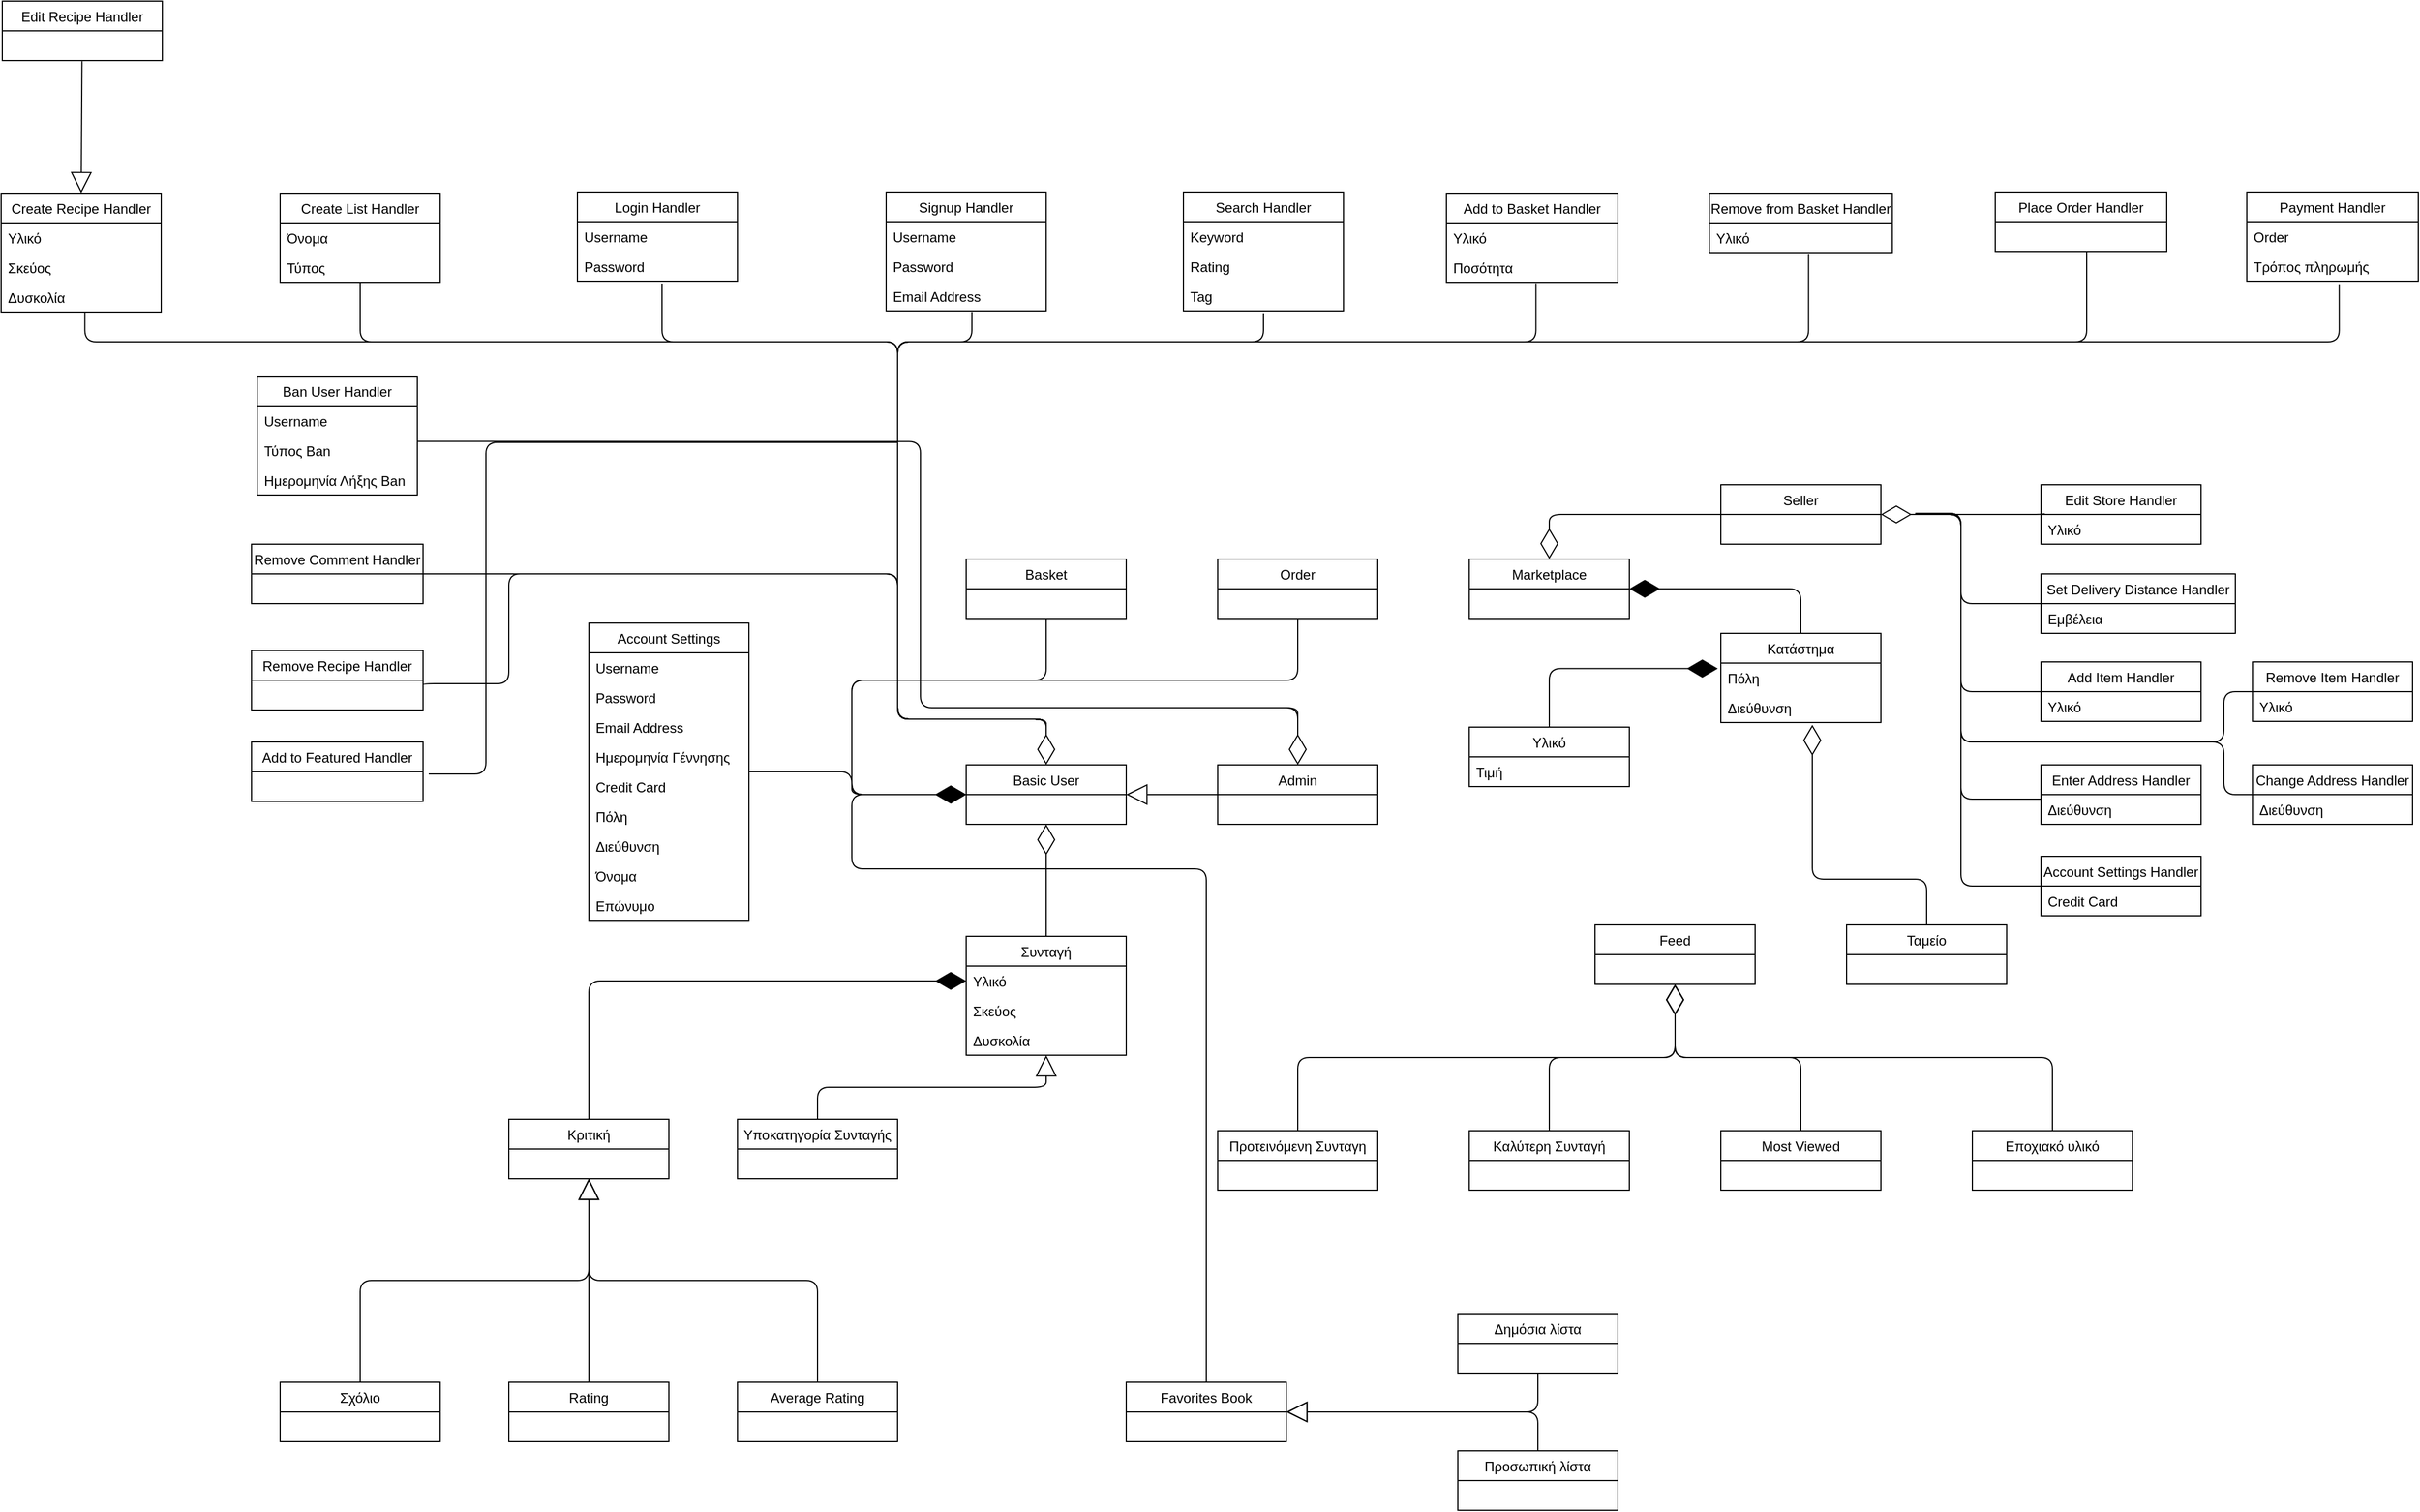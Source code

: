 <mxfile version="14.6.10" type="device"><diagram id="C5RBs43oDa-KdzZeNtuy" name="Page-1"><mxGraphModel dx="2212" dy="1782" grid="1" gridSize="10" guides="1" tooltips="1" connect="1" arrows="1" fold="1" page="1" pageScale="1" pageWidth="827" pageHeight="1169" math="0" shadow="0"><root><mxCell id="WIyWlLk6GJQsqaUBKTNV-0"/><mxCell id="WIyWlLk6GJQsqaUBKTNV-1" parent="WIyWlLk6GJQsqaUBKTNV-0"/><mxCell id="dHju2MYNb16Q1sJz3alP-4" value="Basic User" style="swimlane;fontStyle=0;childLayout=stackLayout;horizontal=1;startSize=26;fillColor=none;horizontalStack=0;resizeParent=1;resizeParentMax=0;resizeLast=0;collapsible=1;marginBottom=0;" parent="WIyWlLk6GJQsqaUBKTNV-1" vertex="1"><mxGeometry x="360" y="180" width="140" height="52" as="geometry"/></mxCell><mxCell id="dHju2MYNb16Q1sJz3alP-8" value="Admin" style="swimlane;fontStyle=0;childLayout=stackLayout;horizontal=1;startSize=26;fillColor=none;horizontalStack=0;resizeParent=1;resizeParentMax=0;resizeLast=0;collapsible=1;marginBottom=0;" parent="WIyWlLk6GJQsqaUBKTNV-1" vertex="1"><mxGeometry x="580" y="180" width="140" height="52" as="geometry"/></mxCell><mxCell id="dHju2MYNb16Q1sJz3alP-9" value="Συνταγή" style="swimlane;fontStyle=0;childLayout=stackLayout;horizontal=1;startSize=26;fillColor=none;horizontalStack=0;resizeParent=1;resizeParentMax=0;resizeLast=0;collapsible=1;marginBottom=0;" parent="WIyWlLk6GJQsqaUBKTNV-1" vertex="1"><mxGeometry x="360" y="330" width="140" height="104" as="geometry"/></mxCell><mxCell id="dHju2MYNb16Q1sJz3alP-81" value="Υλικό" style="text;strokeColor=none;fillColor=none;align=left;verticalAlign=top;spacingLeft=4;spacingRight=4;overflow=hidden;rotatable=0;points=[[0,0.5],[1,0.5]];portConstraint=eastwest;" parent="dHju2MYNb16Q1sJz3alP-9" vertex="1"><mxGeometry y="26" width="140" height="26" as="geometry"/></mxCell><mxCell id="dHju2MYNb16Q1sJz3alP-83" value="Σκεύος" style="text;strokeColor=none;fillColor=none;align=left;verticalAlign=top;spacingLeft=4;spacingRight=4;overflow=hidden;rotatable=0;points=[[0,0.5],[1,0.5]];portConstraint=eastwest;" parent="dHju2MYNb16Q1sJz3alP-9" vertex="1"><mxGeometry y="52" width="140" height="26" as="geometry"/></mxCell><mxCell id="dHju2MYNb16Q1sJz3alP-153" value="Δυσκολία" style="text;strokeColor=none;fillColor=none;align=left;verticalAlign=top;spacingLeft=4;spacingRight=4;overflow=hidden;rotatable=0;points=[[0,0.5],[1,0.5]];portConstraint=eastwest;" parent="dHju2MYNb16Q1sJz3alP-9" vertex="1"><mxGeometry y="78" width="140" height="26" as="geometry"/></mxCell><mxCell id="dHju2MYNb16Q1sJz3alP-11" value="Favorites Book" style="swimlane;fontStyle=0;childLayout=stackLayout;horizontal=1;startSize=26;fillColor=none;horizontalStack=0;resizeParent=1;resizeParentMax=0;resizeLast=0;collapsible=1;marginBottom=0;" parent="WIyWlLk6GJQsqaUBKTNV-1" vertex="1"><mxGeometry x="500" y="720" width="140" height="52" as="geometry"/></mxCell><mxCell id="dHju2MYNb16Q1sJz3alP-12" value="Basket" style="swimlane;fontStyle=0;childLayout=stackLayout;horizontal=1;startSize=26;fillColor=none;horizontalStack=0;resizeParent=1;resizeParentMax=0;resizeLast=0;collapsible=1;marginBottom=0;" parent="WIyWlLk6GJQsqaUBKTNV-1" vertex="1"><mxGeometry x="360" width="140" height="52" as="geometry"/></mxCell><mxCell id="dHju2MYNb16Q1sJz3alP-13" value="Order" style="swimlane;fontStyle=0;childLayout=stackLayout;horizontal=1;startSize=26;fillColor=none;horizontalStack=0;resizeParent=1;resizeParentMax=0;resizeLast=0;collapsible=1;marginBottom=0;" parent="WIyWlLk6GJQsqaUBKTNV-1" vertex="1"><mxGeometry x="580" width="140" height="52" as="geometry"/></mxCell><mxCell id="dHju2MYNb16Q1sJz3alP-28" value="Υποκατηγορία Συνταγής" style="swimlane;fontStyle=0;childLayout=stackLayout;horizontal=1;startSize=26;fillColor=none;horizontalStack=0;resizeParent=1;resizeParentMax=0;resizeLast=0;collapsible=1;marginBottom=0;" parent="WIyWlLk6GJQsqaUBKTNV-1" vertex="1"><mxGeometry x="160" y="490" width="140" height="52" as="geometry"/></mxCell><mxCell id="dHju2MYNb16Q1sJz3alP-29" value="Κριτική" style="swimlane;fontStyle=0;childLayout=stackLayout;horizontal=1;startSize=26;fillColor=none;horizontalStack=0;resizeParent=1;resizeParentMax=0;resizeLast=0;collapsible=1;marginBottom=0;" parent="WIyWlLk6GJQsqaUBKTNV-1" vertex="1"><mxGeometry x="-40" y="490" width="140" height="52" as="geometry"/></mxCell><mxCell id="dHju2MYNb16Q1sJz3alP-32" value="Rating" style="swimlane;fontStyle=0;childLayout=stackLayout;horizontal=1;startSize=26;fillColor=none;horizontalStack=0;resizeParent=1;resizeParentMax=0;resizeLast=0;collapsible=1;marginBottom=0;" parent="WIyWlLk6GJQsqaUBKTNV-1" vertex="1"><mxGeometry x="-40" y="720" width="140" height="52" as="geometry"/></mxCell><mxCell id="dHju2MYNb16Q1sJz3alP-33" value="Σχόλιο" style="swimlane;fontStyle=0;childLayout=stackLayout;horizontal=1;startSize=26;fillColor=none;horizontalStack=0;resizeParent=1;resizeParentMax=0;resizeLast=0;collapsible=1;marginBottom=0;" parent="WIyWlLk6GJQsqaUBKTNV-1" vertex="1"><mxGeometry x="-240" y="720" width="140" height="52" as="geometry"/></mxCell><mxCell id="dHju2MYNb16Q1sJz3alP-36" value="Average Rating" style="swimlane;fontStyle=0;childLayout=stackLayout;horizontal=1;startSize=26;fillColor=none;horizontalStack=0;resizeParent=1;resizeParentMax=0;resizeLast=0;collapsible=1;marginBottom=0;" parent="WIyWlLk6GJQsqaUBKTNV-1" vertex="1"><mxGeometry x="160" y="720" width="140" height="52" as="geometry"/></mxCell><mxCell id="dHju2MYNb16Q1sJz3alP-38" value="Marketplace" style="swimlane;fontStyle=0;childLayout=stackLayout;horizontal=1;startSize=26;fillColor=none;horizontalStack=0;resizeParent=1;resizeParentMax=0;resizeLast=0;collapsible=1;marginBottom=0;" parent="WIyWlLk6GJQsqaUBKTNV-1" vertex="1"><mxGeometry x="800" width="140" height="52" as="geometry"/></mxCell><mxCell id="dHju2MYNb16Q1sJz3alP-39" value="Κατάστημα" style="swimlane;fontStyle=0;childLayout=stackLayout;horizontal=1;startSize=26;fillColor=none;horizontalStack=0;resizeParent=1;resizeParentMax=0;resizeLast=0;collapsible=1;marginBottom=0;" parent="WIyWlLk6GJQsqaUBKTNV-1" vertex="1"><mxGeometry x="1020" y="65" width="140" height="78" as="geometry"/></mxCell><mxCell id="dHju2MYNb16Q1sJz3alP-88" value="Πόλη" style="text;strokeColor=none;fillColor=none;align=left;verticalAlign=top;spacingLeft=4;spacingRight=4;overflow=hidden;rotatable=0;points=[[0,0.5],[1,0.5]];portConstraint=eastwest;" parent="dHju2MYNb16Q1sJz3alP-39" vertex="1"><mxGeometry y="26" width="140" height="26" as="geometry"/></mxCell><mxCell id="dHju2MYNb16Q1sJz3alP-89" value="Διεύθυνση" style="text;strokeColor=none;fillColor=none;align=left;verticalAlign=top;spacingLeft=4;spacingRight=4;overflow=hidden;rotatable=0;points=[[0,0.5],[1,0.5]];portConstraint=eastwest;" parent="dHju2MYNb16Q1sJz3alP-39" vertex="1"><mxGeometry y="52" width="140" height="26" as="geometry"/></mxCell><mxCell id="dHju2MYNb16Q1sJz3alP-40" value="Seller" style="swimlane;fontStyle=0;childLayout=stackLayout;horizontal=1;startSize=26;fillColor=none;horizontalStack=0;resizeParent=1;resizeParentMax=0;resizeLast=0;collapsible=1;marginBottom=0;" parent="WIyWlLk6GJQsqaUBKTNV-1" vertex="1"><mxGeometry x="1020" y="-65" width="140" height="52" as="geometry"/></mxCell><mxCell id="dHju2MYNb16Q1sJz3alP-43" value="Ταμείο" style="swimlane;fontStyle=0;childLayout=stackLayout;horizontal=1;startSize=26;fillColor=none;horizontalStack=0;resizeParent=1;resizeParentMax=0;resizeLast=0;collapsible=1;marginBottom=0;" parent="WIyWlLk6GJQsqaUBKTNV-1" vertex="1"><mxGeometry x="1130" y="320" width="140" height="52" as="geometry"/></mxCell><mxCell id="dHju2MYNb16Q1sJz3alP-50" value="Feed" style="swimlane;fontStyle=0;childLayout=stackLayout;horizontal=1;startSize=26;fillColor=none;horizontalStack=0;resizeParent=1;resizeParentMax=0;resizeLast=0;collapsible=1;marginBottom=0;" parent="WIyWlLk6GJQsqaUBKTNV-1" vertex="1"><mxGeometry x="910" y="320" width="140" height="52" as="geometry"/></mxCell><mxCell id="dHju2MYNb16Q1sJz3alP-51" value="Καλύτερη Συνταγή" style="swimlane;fontStyle=0;childLayout=stackLayout;horizontal=1;startSize=26;fillColor=none;horizontalStack=0;resizeParent=1;resizeParentMax=0;resizeLast=0;collapsible=1;marginBottom=0;" parent="WIyWlLk6GJQsqaUBKTNV-1" vertex="1"><mxGeometry x="800" y="500" width="140" height="52" as="geometry"/></mxCell><mxCell id="dHju2MYNb16Q1sJz3alP-52" value="Προτεινόμενη Συνταγη" style="swimlane;fontStyle=0;childLayout=stackLayout;horizontal=1;startSize=26;fillColor=none;horizontalStack=0;resizeParent=1;resizeParentMax=0;resizeLast=0;collapsible=1;marginBottom=0;" parent="WIyWlLk6GJQsqaUBKTNV-1" vertex="1"><mxGeometry x="580" y="500" width="140" height="52" as="geometry"/></mxCell><mxCell id="dHju2MYNb16Q1sJz3alP-53" value="Most Viewed" style="swimlane;fontStyle=0;childLayout=stackLayout;horizontal=1;startSize=26;fillColor=none;horizontalStack=0;resizeParent=1;resizeParentMax=0;resizeLast=0;collapsible=1;marginBottom=0;" parent="WIyWlLk6GJQsqaUBKTNV-1" vertex="1"><mxGeometry x="1020" y="500" width="140" height="52" as="geometry"/></mxCell><mxCell id="dHju2MYNb16Q1sJz3alP-54" value="Εποχιακό υλικό" style="swimlane;fontStyle=0;childLayout=stackLayout;horizontal=1;startSize=26;fillColor=none;horizontalStack=0;resizeParent=1;resizeParentMax=0;resizeLast=0;collapsible=1;marginBottom=0;" parent="WIyWlLk6GJQsqaUBKTNV-1" vertex="1"><mxGeometry x="1240" y="500" width="140" height="52" as="geometry"/></mxCell><mxCell id="dHju2MYNb16Q1sJz3alP-61" value="Account Settings" style="swimlane;fontStyle=0;childLayout=stackLayout;horizontal=1;startSize=26;fillColor=none;horizontalStack=0;resizeParent=1;resizeParentMax=0;resizeLast=0;collapsible=1;marginBottom=0;" parent="WIyWlLk6GJQsqaUBKTNV-1" vertex="1"><mxGeometry x="30" y="56" width="140" height="260" as="geometry"/></mxCell><mxCell id="dHju2MYNb16Q1sJz3alP-62" value="Username" style="text;strokeColor=none;fillColor=none;align=left;verticalAlign=top;spacingLeft=4;spacingRight=4;overflow=hidden;rotatable=0;points=[[0,0.5],[1,0.5]];portConstraint=eastwest;" parent="dHju2MYNb16Q1sJz3alP-61" vertex="1"><mxGeometry y="26" width="140" height="26" as="geometry"/></mxCell><mxCell id="dHju2MYNb16Q1sJz3alP-63" value="Password" style="text;strokeColor=none;fillColor=none;align=left;verticalAlign=top;spacingLeft=4;spacingRight=4;overflow=hidden;rotatable=0;points=[[0,0.5],[1,0.5]];portConstraint=eastwest;" parent="dHju2MYNb16Q1sJz3alP-61" vertex="1"><mxGeometry y="52" width="140" height="26" as="geometry"/></mxCell><mxCell id="dHju2MYNb16Q1sJz3alP-64" value="Email Address" style="text;strokeColor=none;fillColor=none;align=left;verticalAlign=top;spacingLeft=4;spacingRight=4;overflow=hidden;rotatable=0;points=[[0,0.5],[1,0.5]];portConstraint=eastwest;" parent="dHju2MYNb16Q1sJz3alP-61" vertex="1"><mxGeometry y="78" width="140" height="26" as="geometry"/></mxCell><mxCell id="dHju2MYNb16Q1sJz3alP-74" value="Ημερομηνία Γέννησης" style="text;strokeColor=none;fillColor=none;align=left;verticalAlign=top;spacingLeft=4;spacingRight=4;overflow=hidden;rotatable=0;points=[[0,0.5],[1,0.5]];portConstraint=eastwest;" parent="dHju2MYNb16Q1sJz3alP-61" vertex="1"><mxGeometry y="104" width="140" height="26" as="geometry"/></mxCell><mxCell id="dHju2MYNb16Q1sJz3alP-75" value="Credit Card" style="text;strokeColor=none;fillColor=none;align=left;verticalAlign=top;spacingLeft=4;spacingRight=4;overflow=hidden;rotatable=0;points=[[0,0.5],[1,0.5]];portConstraint=eastwest;" parent="dHju2MYNb16Q1sJz3alP-61" vertex="1"><mxGeometry y="130" width="140" height="26" as="geometry"/></mxCell><mxCell id="dHju2MYNb16Q1sJz3alP-76" value="Πόλη" style="text;strokeColor=none;fillColor=none;align=left;verticalAlign=top;spacingLeft=4;spacingRight=4;overflow=hidden;rotatable=0;points=[[0,0.5],[1,0.5]];portConstraint=eastwest;" parent="dHju2MYNb16Q1sJz3alP-61" vertex="1"><mxGeometry y="156" width="140" height="26" as="geometry"/></mxCell><mxCell id="dHju2MYNb16Q1sJz3alP-79" value="Διεύθυνση" style="text;strokeColor=none;fillColor=none;align=left;verticalAlign=top;spacingLeft=4;spacingRight=4;overflow=hidden;rotatable=0;points=[[0,0.5],[1,0.5]];portConstraint=eastwest;" parent="dHju2MYNb16Q1sJz3alP-61" vertex="1"><mxGeometry y="182" width="140" height="26" as="geometry"/></mxCell><mxCell id="dHju2MYNb16Q1sJz3alP-77" value="Όνομα" style="text;strokeColor=none;fillColor=none;align=left;verticalAlign=top;spacingLeft=4;spacingRight=4;overflow=hidden;rotatable=0;points=[[0,0.5],[1,0.5]];portConstraint=eastwest;" parent="dHju2MYNb16Q1sJz3alP-61" vertex="1"><mxGeometry y="208" width="140" height="26" as="geometry"/></mxCell><mxCell id="dHju2MYNb16Q1sJz3alP-78" value="Επώνυμο" style="text;strokeColor=none;fillColor=none;align=left;verticalAlign=top;spacingLeft=4;spacingRight=4;overflow=hidden;rotatable=0;points=[[0,0.5],[1,0.5]];portConstraint=eastwest;" parent="dHju2MYNb16Q1sJz3alP-61" vertex="1"><mxGeometry y="234" width="140" height="26" as="geometry"/></mxCell><mxCell id="dHju2MYNb16Q1sJz3alP-92" value="" style="endArrow=block;endSize=16;endFill=0;html=1;entryX=1;entryY=0.5;entryDx=0;entryDy=0;exitX=0;exitY=0.5;exitDx=0;exitDy=0;" parent="WIyWlLk6GJQsqaUBKTNV-1" source="dHju2MYNb16Q1sJz3alP-8" target="dHju2MYNb16Q1sJz3alP-4" edge="1"><mxGeometry width="160" relative="1" as="geometry"><mxPoint x="440" y="240" as="sourcePoint"/><mxPoint x="510" y="190" as="targetPoint"/></mxGeometry></mxCell><mxCell id="dHju2MYNb16Q1sJz3alP-93" value="" style="endArrow=diamondThin;endFill=1;endSize=24;html=1;entryX=0;entryY=0.5;entryDx=0;entryDy=0;edgeStyle=orthogonalEdgeStyle;" parent="WIyWlLk6GJQsqaUBKTNV-1" target="dHju2MYNb16Q1sJz3alP-4" edge="1"><mxGeometry width="160" relative="1" as="geometry"><mxPoint x="170" y="186" as="sourcePoint"/><mxPoint x="360" y="153" as="targetPoint"/><Array as="points"><mxPoint x="260" y="186"/><mxPoint x="260" y="206"/></Array></mxGeometry></mxCell><mxCell id="dHju2MYNb16Q1sJz3alP-94" value="" style="endArrow=diamondThin;endFill=1;endSize=24;html=1;entryX=0;entryY=0.5;entryDx=0;entryDy=0;edgeStyle=orthogonalEdgeStyle;exitX=0.5;exitY=0;exitDx=0;exitDy=0;" parent="WIyWlLk6GJQsqaUBKTNV-1" source="dHju2MYNb16Q1sJz3alP-11" target="dHju2MYNb16Q1sJz3alP-4" edge="1"><mxGeometry width="160" relative="1" as="geometry"><mxPoint x="210" y="163" as="sourcePoint"/><mxPoint x="370" y="196" as="targetPoint"/><Array as="points"><mxPoint x="570" y="271"/><mxPoint x="260" y="271"/><mxPoint x="260" y="206"/></Array></mxGeometry></mxCell><mxCell id="dHju2MYNb16Q1sJz3alP-95" value="" style="endArrow=diamondThin;endFill=1;endSize=24;html=1;entryX=0;entryY=0.5;entryDx=0;entryDy=0;edgeStyle=orthogonalEdgeStyle;exitX=0.5;exitY=1;exitDx=0;exitDy=0;" parent="WIyWlLk6GJQsqaUBKTNV-1" source="dHju2MYNb16Q1sJz3alP-12" target="dHju2MYNb16Q1sJz3alP-4" edge="1"><mxGeometry width="160" relative="1" as="geometry"><mxPoint x="220" y="173" as="sourcePoint"/><mxPoint x="380" y="206" as="targetPoint"/><Array as="points"><mxPoint x="430" y="106"/><mxPoint x="260" y="106"/><mxPoint x="260" y="206"/></Array></mxGeometry></mxCell><mxCell id="dHju2MYNb16Q1sJz3alP-96" value="" style="endArrow=diamondThin;endFill=1;endSize=24;html=1;entryX=0;entryY=0.5;entryDx=0;entryDy=0;edgeStyle=orthogonalEdgeStyle;exitX=0.5;exitY=1;exitDx=0;exitDy=0;" parent="WIyWlLk6GJQsqaUBKTNV-1" source="dHju2MYNb16Q1sJz3alP-13" target="dHju2MYNb16Q1sJz3alP-4" edge="1"><mxGeometry width="160" relative="1" as="geometry"><mxPoint x="230" y="183" as="sourcePoint"/><mxPoint x="390" y="216" as="targetPoint"/><Array as="points"><mxPoint x="650" y="106"/><mxPoint x="260" y="106"/><mxPoint x="260" y="206"/></Array></mxGeometry></mxCell><mxCell id="dHju2MYNb16Q1sJz3alP-97" value="" style="endArrow=diamondThin;endFill=1;endSize=24;html=1;entryX=0;entryY=0.5;entryDx=0;entryDy=0;edgeStyle=orthogonalEdgeStyle;exitX=0.5;exitY=0;exitDx=0;exitDy=0;" parent="WIyWlLk6GJQsqaUBKTNV-1" source="dHju2MYNb16Q1sJz3alP-29" target="dHju2MYNb16Q1sJz3alP-81" edge="1"><mxGeometry width="160" relative="1" as="geometry"><mxPoint x="240" y="193" as="sourcePoint"/><mxPoint x="400" y="226" as="targetPoint"/></mxGeometry></mxCell><mxCell id="dHju2MYNb16Q1sJz3alP-98" value="" style="endArrow=block;endSize=16;endFill=0;html=1;entryX=0.5;entryY=1;entryDx=0;entryDy=0;exitX=0.5;exitY=0;exitDx=0;exitDy=0;edgeStyle=orthogonalEdgeStyle;" parent="WIyWlLk6GJQsqaUBKTNV-1" source="dHju2MYNb16Q1sJz3alP-28" target="dHju2MYNb16Q1sJz3alP-9" edge="1"><mxGeometry width="160" relative="1" as="geometry"><mxPoint x="440" y="515.5" as="sourcePoint"/><mxPoint x="360" y="515.5" as="targetPoint"/></mxGeometry></mxCell><mxCell id="dHju2MYNb16Q1sJz3alP-99" value="" style="endArrow=diamondThin;endFill=0;endSize=24;html=1;exitX=0.5;exitY=0;exitDx=0;exitDy=0;entryX=0.5;entryY=1;entryDx=0;entryDy=0;" parent="WIyWlLk6GJQsqaUBKTNV-1" source="dHju2MYNb16Q1sJz3alP-9" target="dHju2MYNb16Q1sJz3alP-4" edge="1"><mxGeometry width="160" relative="1" as="geometry"><mxPoint x="530" y="240" as="sourcePoint"/><mxPoint x="690" y="240" as="targetPoint"/></mxGeometry></mxCell><mxCell id="dHju2MYNb16Q1sJz3alP-101" value="" style="endArrow=block;endSize=16;endFill=0;html=1;exitX=0.5;exitY=0;exitDx=0;exitDy=0;edgeStyle=orthogonalEdgeStyle;entryX=0.5;entryY=1;entryDx=0;entryDy=0;" parent="WIyWlLk6GJQsqaUBKTNV-1" source="dHju2MYNb16Q1sJz3alP-33" target="dHju2MYNb16Q1sJz3alP-29" edge="1"><mxGeometry width="160" relative="1" as="geometry"><mxPoint x="-160" y="692" as="sourcePoint"/><mxPoint x="20" y="570" as="targetPoint"/></mxGeometry></mxCell><mxCell id="dHju2MYNb16Q1sJz3alP-104" value="" style="endArrow=block;endSize=16;endFill=0;html=1;entryX=0.5;entryY=1;entryDx=0;entryDy=0;exitX=0.5;exitY=0;exitDx=0;exitDy=0;edgeStyle=orthogonalEdgeStyle;" parent="WIyWlLk6GJQsqaUBKTNV-1" source="dHju2MYNb16Q1sJz3alP-36" target="dHju2MYNb16Q1sJz3alP-29" edge="1"><mxGeometry width="160" relative="1" as="geometry"><mxPoint x="600" y="692" as="sourcePoint"/><mxPoint x="800" y="610" as="targetPoint"/></mxGeometry></mxCell><mxCell id="dHju2MYNb16Q1sJz3alP-105" value="" style="endArrow=block;endSize=16;endFill=0;html=1;exitX=0.5;exitY=0;exitDx=0;exitDy=0;edgeStyle=orthogonalEdgeStyle;entryX=0.5;entryY=1;entryDx=0;entryDy=0;" parent="WIyWlLk6GJQsqaUBKTNV-1" source="dHju2MYNb16Q1sJz3alP-32" target="dHju2MYNb16Q1sJz3alP-29" edge="1"><mxGeometry width="160" relative="1" as="geometry"><mxPoint x="-160" y="730" as="sourcePoint"/><mxPoint x="40" y="552" as="targetPoint"/></mxGeometry></mxCell><mxCell id="dHju2MYNb16Q1sJz3alP-106" value="" style="endArrow=diamondThin;endFill=0;endSize=24;html=1;exitX=0.5;exitY=0;exitDx=0;exitDy=0;entryX=0.5;entryY=1;entryDx=0;entryDy=0;edgeStyle=orthogonalEdgeStyle;" parent="WIyWlLk6GJQsqaUBKTNV-1" source="dHju2MYNb16Q1sJz3alP-52" target="dHju2MYNb16Q1sJz3alP-50" edge="1"><mxGeometry width="160" relative="1" as="geometry"><mxPoint x="790" y="460" as="sourcePoint"/><mxPoint x="950" y="460" as="targetPoint"/></mxGeometry></mxCell><mxCell id="dHju2MYNb16Q1sJz3alP-107" value="" style="endArrow=diamondThin;endFill=0;endSize=24;html=1;exitX=0.5;exitY=0;exitDx=0;exitDy=0;edgeStyle=orthogonalEdgeStyle;entryX=0.5;entryY=1;entryDx=0;entryDy=0;" parent="WIyWlLk6GJQsqaUBKTNV-1" source="dHju2MYNb16Q1sJz3alP-51" target="dHju2MYNb16Q1sJz3alP-50" edge="1"><mxGeometry width="160" relative="1" as="geometry"><mxPoint x="660" y="500" as="sourcePoint"/><mxPoint x="990" y="382" as="targetPoint"/></mxGeometry></mxCell><mxCell id="dHju2MYNb16Q1sJz3alP-108" value="" style="endArrow=diamondThin;endFill=0;endSize=24;html=1;exitX=0.5;exitY=0;exitDx=0;exitDy=0;entryX=0.5;entryY=1;entryDx=0;entryDy=0;edgeStyle=orthogonalEdgeStyle;" parent="WIyWlLk6GJQsqaUBKTNV-1" source="dHju2MYNb16Q1sJz3alP-53" target="dHju2MYNb16Q1sJz3alP-50" edge="1"><mxGeometry width="160" relative="1" as="geometry"><mxPoint x="670" y="510" as="sourcePoint"/><mxPoint x="1000" y="392" as="targetPoint"/></mxGeometry></mxCell><mxCell id="dHju2MYNb16Q1sJz3alP-109" value="" style="endArrow=diamondThin;endFill=0;endSize=24;html=1;exitX=0.5;exitY=0;exitDx=0;exitDy=0;entryX=0.5;entryY=1;entryDx=0;entryDy=0;edgeStyle=orthogonalEdgeStyle;" parent="WIyWlLk6GJQsqaUBKTNV-1" source="dHju2MYNb16Q1sJz3alP-54" target="dHju2MYNb16Q1sJz3alP-50" edge="1"><mxGeometry width="160" relative="1" as="geometry"><mxPoint x="680" y="520" as="sourcePoint"/><mxPoint x="1010" y="402" as="targetPoint"/></mxGeometry></mxCell><mxCell id="dHju2MYNb16Q1sJz3alP-113" value="" style="endArrow=diamondThin;endFill=1;endSize=24;html=1;entryX=1;entryY=0.5;entryDx=0;entryDy=0;exitX=0.5;exitY=0;exitDx=0;exitDy=0;edgeStyle=orthogonalEdgeStyle;" parent="WIyWlLk6GJQsqaUBKTNV-1" source="dHju2MYNb16Q1sJz3alP-39" target="dHju2MYNb16Q1sJz3alP-38" edge="1"><mxGeometry width="160" relative="1" as="geometry"><mxPoint x="840" y="250" as="sourcePoint"/><mxPoint x="1000" y="250" as="targetPoint"/></mxGeometry></mxCell><mxCell id="dHju2MYNb16Q1sJz3alP-114" value="" style="endArrow=diamondThin;endFill=0;endSize=24;html=1;exitX=0.5;exitY=0;exitDx=0;exitDy=0;edgeStyle=orthogonalEdgeStyle;" parent="WIyWlLk6GJQsqaUBKTNV-1" source="dHju2MYNb16Q1sJz3alP-43" edge="1"><mxGeometry width="160" relative="1" as="geometry"><mxPoint x="1360" y="240" as="sourcePoint"/><mxPoint x="1100" y="145" as="targetPoint"/><Array as="points"><mxPoint x="1200" y="280"/><mxPoint x="1100" y="280"/></Array></mxGeometry></mxCell><mxCell id="dHju2MYNb16Q1sJz3alP-115" value="Login Handler" style="swimlane;fontStyle=0;childLayout=stackLayout;horizontal=1;startSize=26;fillColor=none;horizontalStack=0;resizeParent=1;resizeParentMax=0;resizeLast=0;collapsible=1;marginBottom=0;" parent="WIyWlLk6GJQsqaUBKTNV-1" vertex="1"><mxGeometry x="20" y="-321" width="140" height="78" as="geometry"/></mxCell><mxCell id="dHju2MYNb16Q1sJz3alP-118" value="Username" style="text;strokeColor=none;fillColor=none;align=left;verticalAlign=top;spacingLeft=4;spacingRight=4;overflow=hidden;rotatable=0;points=[[0,0.5],[1,0.5]];portConstraint=eastwest;" parent="dHju2MYNb16Q1sJz3alP-115" vertex="1"><mxGeometry y="26" width="140" height="26" as="geometry"/></mxCell><mxCell id="dHju2MYNb16Q1sJz3alP-117" value="Password" style="text;strokeColor=none;fillColor=none;align=left;verticalAlign=top;spacingLeft=4;spacingRight=4;overflow=hidden;rotatable=0;points=[[0,0.5],[1,0.5]];portConstraint=eastwest;" parent="dHju2MYNb16Q1sJz3alP-115" vertex="1"><mxGeometry y="52" width="140" height="26" as="geometry"/></mxCell><mxCell id="dHju2MYNb16Q1sJz3alP-125" value="Signup Handler" style="swimlane;fontStyle=0;childLayout=stackLayout;horizontal=1;startSize=26;fillColor=none;horizontalStack=0;resizeParent=1;resizeParentMax=0;resizeLast=0;collapsible=1;marginBottom=0;" parent="WIyWlLk6GJQsqaUBKTNV-1" vertex="1"><mxGeometry x="290" y="-321" width="140" height="104" as="geometry"/></mxCell><mxCell id="dHju2MYNb16Q1sJz3alP-126" value="Username" style="text;strokeColor=none;fillColor=none;align=left;verticalAlign=top;spacingLeft=4;spacingRight=4;overflow=hidden;rotatable=0;points=[[0,0.5],[1,0.5]];portConstraint=eastwest;" parent="dHju2MYNb16Q1sJz3alP-125" vertex="1"><mxGeometry y="26" width="140" height="26" as="geometry"/></mxCell><mxCell id="dHju2MYNb16Q1sJz3alP-127" value="Password" style="text;strokeColor=none;fillColor=none;align=left;verticalAlign=top;spacingLeft=4;spacingRight=4;overflow=hidden;rotatable=0;points=[[0,0.5],[1,0.5]];portConstraint=eastwest;" parent="dHju2MYNb16Q1sJz3alP-125" vertex="1"><mxGeometry y="52" width="140" height="26" as="geometry"/></mxCell><mxCell id="dHju2MYNb16Q1sJz3alP-128" value="Email Address" style="text;strokeColor=none;fillColor=none;align=left;verticalAlign=top;spacingLeft=4;spacingRight=4;overflow=hidden;rotatable=0;points=[[0,0.5],[1,0.5]];portConstraint=eastwest;" parent="dHju2MYNb16Q1sJz3alP-125" vertex="1"><mxGeometry y="78" width="140" height="26" as="geometry"/></mxCell><mxCell id="dHju2MYNb16Q1sJz3alP-134" value="Search Handler" style="swimlane;fontStyle=0;childLayout=stackLayout;horizontal=1;startSize=26;fillColor=none;horizontalStack=0;resizeParent=1;resizeParentMax=0;resizeLast=0;collapsible=1;marginBottom=0;" parent="WIyWlLk6GJQsqaUBKTNV-1" vertex="1"><mxGeometry x="550" y="-321" width="140" height="104" as="geometry"/></mxCell><mxCell id="dHju2MYNb16Q1sJz3alP-135" value="Keyword" style="text;strokeColor=none;fillColor=none;align=left;verticalAlign=top;spacingLeft=4;spacingRight=4;overflow=hidden;rotatable=0;points=[[0,0.5],[1,0.5]];portConstraint=eastwest;" parent="dHju2MYNb16Q1sJz3alP-134" vertex="1"><mxGeometry y="26" width="140" height="26" as="geometry"/></mxCell><mxCell id="dHju2MYNb16Q1sJz3alP-136" value="Rating" style="text;strokeColor=none;fillColor=none;align=left;verticalAlign=top;spacingLeft=4;spacingRight=4;overflow=hidden;rotatable=0;points=[[0,0.5],[1,0.5]];portConstraint=eastwest;" parent="dHju2MYNb16Q1sJz3alP-134" vertex="1"><mxGeometry y="52" width="140" height="26" as="geometry"/></mxCell><mxCell id="dHju2MYNb16Q1sJz3alP-137" value="Tag" style="text;strokeColor=none;fillColor=none;align=left;verticalAlign=top;spacingLeft=4;spacingRight=4;overflow=hidden;rotatable=0;points=[[0,0.5],[1,0.5]];portConstraint=eastwest;" parent="dHju2MYNb16Q1sJz3alP-134" vertex="1"><mxGeometry y="78" width="140" height="26" as="geometry"/></mxCell><mxCell id="dHju2MYNb16Q1sJz3alP-141" value="Προσωπική λίστα" style="swimlane;fontStyle=0;childLayout=stackLayout;horizontal=1;startSize=26;fillColor=none;horizontalStack=0;resizeParent=1;resizeParentMax=0;resizeLast=0;collapsible=1;marginBottom=0;" parent="WIyWlLk6GJQsqaUBKTNV-1" vertex="1"><mxGeometry x="790" y="780" width="140" height="52" as="geometry"/></mxCell><mxCell id="dHju2MYNb16Q1sJz3alP-142" value="Δημόσια λίστα" style="swimlane;fontStyle=0;childLayout=stackLayout;horizontal=1;startSize=26;fillColor=none;horizontalStack=0;resizeParent=1;resizeParentMax=0;resizeLast=0;collapsible=1;marginBottom=0;" parent="WIyWlLk6GJQsqaUBKTNV-1" vertex="1"><mxGeometry x="790" y="660" width="140" height="52" as="geometry"/></mxCell><mxCell id="dHju2MYNb16Q1sJz3alP-143" value="" style="endArrow=block;endSize=16;endFill=0;html=1;entryX=1;entryY=0.5;entryDx=0;entryDy=0;exitX=0.5;exitY=1;exitDx=0;exitDy=0;edgeStyle=orthogonalEdgeStyle;" parent="WIyWlLk6GJQsqaUBKTNV-1" source="dHju2MYNb16Q1sJz3alP-142" target="dHju2MYNb16Q1sJz3alP-11" edge="1"><mxGeometry width="160" relative="1" as="geometry"><mxPoint x="240" y="500" as="sourcePoint"/><mxPoint x="440" y="418" as="targetPoint"/></mxGeometry></mxCell><mxCell id="dHju2MYNb16Q1sJz3alP-144" value="" style="endArrow=block;endSize=16;endFill=0;html=1;entryX=1;entryY=0.5;entryDx=0;entryDy=0;exitX=0.5;exitY=0;exitDx=0;exitDy=0;edgeStyle=orthogonalEdgeStyle;" parent="WIyWlLk6GJQsqaUBKTNV-1" source="dHju2MYNb16Q1sJz3alP-141" target="dHju2MYNb16Q1sJz3alP-11" edge="1"><mxGeometry width="160" relative="1" as="geometry"><mxPoint x="870" y="722.0" as="sourcePoint"/><mxPoint x="650" y="756" as="targetPoint"/><Array as="points"><mxPoint x="860" y="746"/></Array></mxGeometry></mxCell><mxCell id="dHju2MYNb16Q1sJz3alP-145" value="Create List Handler" style="swimlane;fontStyle=0;childLayout=stackLayout;horizontal=1;startSize=26;fillColor=none;horizontalStack=0;resizeParent=1;resizeParentMax=0;resizeLast=0;collapsible=1;marginBottom=0;" parent="WIyWlLk6GJQsqaUBKTNV-1" vertex="1"><mxGeometry x="-240" y="-320" width="140" height="78" as="geometry"/></mxCell><mxCell id="dHju2MYNb16Q1sJz3alP-146" value="Όνομα" style="text;strokeColor=none;fillColor=none;align=left;verticalAlign=top;spacingLeft=4;spacingRight=4;overflow=hidden;rotatable=0;points=[[0,0.5],[1,0.5]];portConstraint=eastwest;" parent="dHju2MYNb16Q1sJz3alP-145" vertex="1"><mxGeometry y="26" width="140" height="26" as="geometry"/></mxCell><mxCell id="dHju2MYNb16Q1sJz3alP-147" value="Τύπος" style="text;strokeColor=none;fillColor=none;align=left;verticalAlign=top;spacingLeft=4;spacingRight=4;overflow=hidden;rotatable=0;points=[[0,0.5],[1,0.5]];portConstraint=eastwest;" parent="dHju2MYNb16Q1sJz3alP-145" vertex="1"><mxGeometry y="52" width="140" height="26" as="geometry"/></mxCell><mxCell id="dHju2MYNb16Q1sJz3alP-155" value="Ban User Handler" style="swimlane;fontStyle=0;childLayout=stackLayout;horizontal=1;startSize=26;fillColor=none;horizontalStack=0;resizeParent=1;resizeParentMax=0;resizeLast=0;collapsible=1;marginBottom=0;" parent="WIyWlLk6GJQsqaUBKTNV-1" vertex="1"><mxGeometry x="-260" y="-160" width="140" height="104" as="geometry"/></mxCell><mxCell id="dHju2MYNb16Q1sJz3alP-156" value="Username" style="text;strokeColor=none;fillColor=none;align=left;verticalAlign=top;spacingLeft=4;spacingRight=4;overflow=hidden;rotatable=0;points=[[0,0.5],[1,0.5]];portConstraint=eastwest;" parent="dHju2MYNb16Q1sJz3alP-155" vertex="1"><mxGeometry y="26" width="140" height="26" as="geometry"/></mxCell><mxCell id="dHju2MYNb16Q1sJz3alP-159" value="Τύπος Ban" style="text;strokeColor=none;fillColor=none;align=left;verticalAlign=top;spacingLeft=4;spacingRight=4;overflow=hidden;rotatable=0;points=[[0,0.5],[1,0.5]];portConstraint=eastwest;" parent="dHju2MYNb16Q1sJz3alP-155" vertex="1"><mxGeometry y="52" width="140" height="26" as="geometry"/></mxCell><mxCell id="dHju2MYNb16Q1sJz3alP-158" value="Ημερομηνία Λήξης Ban" style="text;strokeColor=none;fillColor=none;align=left;verticalAlign=top;spacingLeft=4;spacingRight=4;overflow=hidden;rotatable=0;points=[[0,0.5],[1,0.5]];portConstraint=eastwest;" parent="dHju2MYNb16Q1sJz3alP-155" vertex="1"><mxGeometry y="78" width="140" height="26" as="geometry"/></mxCell><mxCell id="dHju2MYNb16Q1sJz3alP-160" value="Create Recipe Handler" style="swimlane;fontStyle=0;childLayout=stackLayout;horizontal=1;startSize=26;fillColor=none;horizontalStack=0;resizeParent=1;resizeParentMax=0;resizeLast=0;collapsible=1;marginBottom=0;" parent="WIyWlLk6GJQsqaUBKTNV-1" vertex="1"><mxGeometry x="-484" y="-320" width="140" height="104" as="geometry"/></mxCell><mxCell id="dHju2MYNb16Q1sJz3alP-161" value="Υλικό" style="text;strokeColor=none;fillColor=none;align=left;verticalAlign=top;spacingLeft=4;spacingRight=4;overflow=hidden;rotatable=0;points=[[0,0.5],[1,0.5]];portConstraint=eastwest;" parent="dHju2MYNb16Q1sJz3alP-160" vertex="1"><mxGeometry y="26" width="140" height="26" as="geometry"/></mxCell><mxCell id="dHju2MYNb16Q1sJz3alP-171" value="Σκεύος" style="text;strokeColor=none;fillColor=none;align=left;verticalAlign=top;spacingLeft=4;spacingRight=4;overflow=hidden;rotatable=0;points=[[0,0.5],[1,0.5]];portConstraint=eastwest;" parent="dHju2MYNb16Q1sJz3alP-160" vertex="1"><mxGeometry y="52" width="140" height="26" as="geometry"/></mxCell><mxCell id="dHju2MYNb16Q1sJz3alP-162" value="Δυσκολία" style="text;strokeColor=none;fillColor=none;align=left;verticalAlign=top;spacingLeft=4;spacingRight=4;overflow=hidden;rotatable=0;points=[[0,0.5],[1,0.5]];portConstraint=eastwest;" parent="dHju2MYNb16Q1sJz3alP-160" vertex="1"><mxGeometry y="78" width="140" height="26" as="geometry"/></mxCell><mxCell id="dHju2MYNb16Q1sJz3alP-163" value="" style="endArrow=none;html=1;edgeStyle=orthogonalEdgeStyle;exitX=1;exitY=0.199;exitDx=0;exitDy=0;exitPerimeter=0;" parent="WIyWlLk6GJQsqaUBKTNV-1" source="dHju2MYNb16Q1sJz3alP-159" edge="1"><mxGeometry relative="1" as="geometry"><mxPoint x="110" y="-70" as="sourcePoint"/><mxPoint x="650" y="140" as="targetPoint"/><Array as="points"><mxPoint x="320" y="-103"/><mxPoint x="320" y="130"/><mxPoint x="650" y="130"/></Array></mxGeometry></mxCell><mxCell id="dHju2MYNb16Q1sJz3alP-166" value="" style="endArrow=none;html=1;edgeStyle=orthogonalEdgeStyle;exitX=0.523;exitY=1;exitDx=0;exitDy=0;exitPerimeter=0;" parent="WIyWlLk6GJQsqaUBKTNV-1" source="dHju2MYNb16Q1sJz3alP-162" edge="1"><mxGeometry relative="1" as="geometry"><mxPoint x="-110" y="-92.826" as="sourcePoint"/><mxPoint x="430" y="150" as="targetPoint"/><Array as="points"><mxPoint x="-411" y="-190"/><mxPoint x="300" y="-190"/><mxPoint x="300" y="140"/><mxPoint x="430" y="140"/></Array></mxGeometry></mxCell><mxCell id="dHju2MYNb16Q1sJz3alP-167" value="" style="endArrow=none;html=1;edgeStyle=orthogonalEdgeStyle;exitX=0.5;exitY=1;exitDx=0;exitDy=0;" parent="WIyWlLk6GJQsqaUBKTNV-1" source="dHju2MYNb16Q1sJz3alP-145" edge="1"><mxGeometry relative="1" as="geometry"><mxPoint x="-187" y="-240" as="sourcePoint"/><mxPoint x="430" y="150" as="targetPoint"/><Array as="points"><mxPoint x="-170" y="-190"/><mxPoint x="300" y="-190"/><mxPoint x="300" y="140"/><mxPoint x="430" y="140"/></Array></mxGeometry></mxCell><mxCell id="dHju2MYNb16Q1sJz3alP-168" value="" style="endArrow=none;html=1;edgeStyle=orthogonalEdgeStyle;" parent="WIyWlLk6GJQsqaUBKTNV-1" edge="1"><mxGeometry width="50" height="50" relative="1" as="geometry"><mxPoint x="94" y="-241" as="sourcePoint"/><mxPoint x="430" y="150" as="targetPoint"/><Array as="points"><mxPoint x="94" y="-190"/><mxPoint x="300" y="-190"/><mxPoint x="300" y="140"/><mxPoint x="430" y="140"/></Array></mxGeometry></mxCell><mxCell id="dHju2MYNb16Q1sJz3alP-169" value="" style="endArrow=none;html=1;exitX=0.536;exitY=1.032;exitDx=0;exitDy=0;exitPerimeter=0;edgeStyle=orthogonalEdgeStyle;" parent="WIyWlLk6GJQsqaUBKTNV-1" source="dHju2MYNb16Q1sJz3alP-128" edge="1"><mxGeometry width="50" height="50" relative="1" as="geometry"><mxPoint x="480" y="-90" as="sourcePoint"/><mxPoint x="430" y="150" as="targetPoint"/><Array as="points"><mxPoint x="365" y="-190"/><mxPoint x="300" y="-190"/><mxPoint x="300" y="140"/><mxPoint x="430" y="140"/></Array></mxGeometry></mxCell><mxCell id="dHju2MYNb16Q1sJz3alP-170" value="" style="endArrow=none;html=1;edgeStyle=orthogonalEdgeStyle;" parent="WIyWlLk6GJQsqaUBKTNV-1" edge="1"><mxGeometry width="50" height="50" relative="1" as="geometry"><mxPoint x="430" y="150" as="sourcePoint"/><mxPoint x="620" y="-215" as="targetPoint"/><Array as="points"><mxPoint x="430" y="140"/><mxPoint x="300" y="140"/><mxPoint x="300" y="-190"/><mxPoint x="620" y="-190"/></Array></mxGeometry></mxCell><mxCell id="dHju2MYNb16Q1sJz3alP-172" value="" style="endArrow=block;endSize=16;endFill=0;html=1;entryX=0.5;entryY=0;entryDx=0;entryDy=0;exitX=0.505;exitY=1.026;exitDx=0;exitDy=0;exitPerimeter=0;" parent="WIyWlLk6GJQsqaUBKTNV-1" target="dHju2MYNb16Q1sJz3alP-160" edge="1"><mxGeometry width="160" relative="1" as="geometry"><mxPoint x="-413.3" y="-435.324" as="sourcePoint"/><mxPoint x="-270" y="-430" as="targetPoint"/></mxGeometry></mxCell><mxCell id="dHju2MYNb16Q1sJz3alP-173" value="Edit Recipe Handler" style="swimlane;fontStyle=0;childLayout=stackLayout;horizontal=1;startSize=26;fillColor=none;horizontalStack=0;resizeParent=1;resizeParentMax=0;resizeLast=0;collapsible=1;marginBottom=0;" parent="WIyWlLk6GJQsqaUBKTNV-1" vertex="1"><mxGeometry x="-483" y="-488" width="140" height="52" as="geometry"/></mxCell><mxCell id="dHju2MYNb16Q1sJz3alP-178" value="Remove Comment Handler" style="swimlane;fontStyle=0;childLayout=stackLayout;horizontal=1;startSize=26;fillColor=none;horizontalStack=0;resizeParent=1;resizeParentMax=0;resizeLast=0;collapsible=1;marginBottom=0;" parent="WIyWlLk6GJQsqaUBKTNV-1" vertex="1"><mxGeometry x="-265" y="-13" width="150" height="52" as="geometry"/></mxCell><mxCell id="dHju2MYNb16Q1sJz3alP-182" value="" style="endArrow=none;html=1;exitX=1;exitY=0.5;exitDx=0;exitDy=0;edgeStyle=orthogonalEdgeStyle;" parent="WIyWlLk6GJQsqaUBKTNV-1" source="dHju2MYNb16Q1sJz3alP-178" edge="1"><mxGeometry width="50" height="50" relative="1" as="geometry"><mxPoint x="-60" y="30" as="sourcePoint"/><mxPoint x="430" y="150" as="targetPoint"/><Array as="points"><mxPoint x="300" y="13"/><mxPoint x="300" y="140"/><mxPoint x="430" y="140"/></Array></mxGeometry></mxCell><mxCell id="dHju2MYNb16Q1sJz3alP-183" value="Remove Recipe Handler" style="swimlane;fontStyle=0;childLayout=stackLayout;horizontal=1;startSize=26;fillColor=none;horizontalStack=0;resizeParent=1;resizeParentMax=0;resizeLast=0;collapsible=1;marginBottom=0;" parent="WIyWlLk6GJQsqaUBKTNV-1" vertex="1"><mxGeometry x="-265" y="80" width="150" height="52" as="geometry"/></mxCell><mxCell id="dHju2MYNb16Q1sJz3alP-185" value="" style="endArrow=none;html=1;exitX=1;exitY=0.5;exitDx=0;exitDy=0;edgeStyle=orthogonalEdgeStyle;" parent="WIyWlLk6GJQsqaUBKTNV-1" edge="1"><mxGeometry width="50" height="50" relative="1" as="geometry"><mxPoint x="-115" y="111" as="sourcePoint"/><mxPoint x="430" y="150" as="targetPoint"/><Array as="points"><mxPoint x="-115" y="109"/><mxPoint x="-40" y="109"/><mxPoint x="-40" y="13"/><mxPoint x="300" y="13"/><mxPoint x="300" y="140"/><mxPoint x="430" y="140"/></Array></mxGeometry></mxCell><mxCell id="dHju2MYNb16Q1sJz3alP-188" value="Add to Featured Handler" style="swimlane;fontStyle=0;childLayout=stackLayout;horizontal=1;startSize=26;fillColor=none;horizontalStack=0;resizeParent=1;resizeParentMax=0;resizeLast=0;collapsible=1;marginBottom=0;" parent="WIyWlLk6GJQsqaUBKTNV-1" vertex="1"><mxGeometry x="-265" y="160" width="150" height="52" as="geometry"/></mxCell><mxCell id="dHju2MYNb16Q1sJz3alP-192" value="" style="endArrow=none;html=1;edgeStyle=orthogonalEdgeStyle;" parent="WIyWlLk6GJQsqaUBKTNV-1" edge="1"><mxGeometry width="50" height="50" relative="1" as="geometry"><mxPoint x="-110" y="188" as="sourcePoint"/><mxPoint x="300" y="-102" as="targetPoint"/><Array as="points"><mxPoint x="-60" y="188"/><mxPoint x="-60" y="-102"/></Array></mxGeometry></mxCell><mxCell id="dHju2MYNb16Q1sJz3alP-194" value="Add to Basket Handler" style="swimlane;fontStyle=0;childLayout=stackLayout;horizontal=1;startSize=26;fillColor=none;horizontalStack=0;resizeParent=1;resizeParentMax=0;resizeLast=0;collapsible=1;marginBottom=0;" parent="WIyWlLk6GJQsqaUBKTNV-1" vertex="1"><mxGeometry x="780" y="-320" width="150" height="78" as="geometry"/></mxCell><mxCell id="dHju2MYNb16Q1sJz3alP-195" value="Υλικό" style="text;strokeColor=none;fillColor=none;align=left;verticalAlign=top;spacingLeft=4;spacingRight=4;overflow=hidden;rotatable=0;points=[[0,0.5],[1,0.5]];portConstraint=eastwest;" parent="dHju2MYNb16Q1sJz3alP-194" vertex="1"><mxGeometry y="26" width="150" height="26" as="geometry"/></mxCell><mxCell id="dHju2MYNb16Q1sJz3alP-196" value="Ποσότητα" style="text;strokeColor=none;fillColor=none;align=left;verticalAlign=top;spacingLeft=4;spacingRight=4;overflow=hidden;rotatable=0;points=[[0,0.5],[1,0.5]];portConstraint=eastwest;" parent="dHju2MYNb16Q1sJz3alP-194" vertex="1"><mxGeometry y="52" width="150" height="26" as="geometry"/></mxCell><mxCell id="dHju2MYNb16Q1sJz3alP-197" value="" style="endArrow=none;html=1;edgeStyle=orthogonalEdgeStyle;entryX=0.522;entryY=1.032;entryDx=0;entryDy=0;entryPerimeter=0;" parent="WIyWlLk6GJQsqaUBKTNV-1" target="dHju2MYNb16Q1sJz3alP-196" edge="1"><mxGeometry width="50" height="50" relative="1" as="geometry"><mxPoint x="430" y="150" as="sourcePoint"/><mxPoint x="630" y="-205" as="targetPoint"/><Array as="points"><mxPoint x="430" y="140"/><mxPoint x="300" y="140"/><mxPoint x="300" y="-190"/><mxPoint x="858" y="-190"/></Array></mxGeometry></mxCell><mxCell id="dHju2MYNb16Q1sJz3alP-198" value="Place Order Handler" style="swimlane;fontStyle=0;childLayout=stackLayout;horizontal=1;startSize=26;fillColor=none;horizontalStack=0;resizeParent=1;resizeParentMax=0;resizeLast=0;collapsible=1;marginBottom=0;" parent="WIyWlLk6GJQsqaUBKTNV-1" vertex="1"><mxGeometry x="1260" y="-321" width="150" height="52" as="geometry"/></mxCell><mxCell id="dHju2MYNb16Q1sJz3alP-201" value="Remove from Basket Handler" style="swimlane;fontStyle=0;childLayout=stackLayout;horizontal=1;startSize=26;fillColor=none;horizontalStack=0;resizeParent=1;resizeParentMax=0;resizeLast=0;collapsible=1;marginBottom=0;" parent="WIyWlLk6GJQsqaUBKTNV-1" vertex="1"><mxGeometry x="1010" y="-320" width="160" height="52" as="geometry"/></mxCell><mxCell id="dHju2MYNb16Q1sJz3alP-202" value="Υλικό" style="text;strokeColor=none;fillColor=none;align=left;verticalAlign=top;spacingLeft=4;spacingRight=4;overflow=hidden;rotatable=0;points=[[0,0.5],[1,0.5]];portConstraint=eastwest;" parent="dHju2MYNb16Q1sJz3alP-201" vertex="1"><mxGeometry y="26" width="160" height="26" as="geometry"/></mxCell><mxCell id="dHju2MYNb16Q1sJz3alP-204" value="" style="endArrow=none;html=1;edgeStyle=orthogonalEdgeStyle;entryX=0.542;entryY=1.038;entryDx=0;entryDy=0;entryPerimeter=0;" parent="WIyWlLk6GJQsqaUBKTNV-1" target="dHju2MYNb16Q1sJz3alP-202" edge="1"><mxGeometry width="50" height="50" relative="1" as="geometry"><mxPoint x="430" y="150" as="sourcePoint"/><mxPoint x="1096.72" y="-239.504" as="targetPoint"/><Array as="points"><mxPoint x="430" y="140"/><mxPoint x="300" y="140"/><mxPoint x="300" y="-190"/><mxPoint x="1097" y="-190"/></Array></mxGeometry></mxCell><mxCell id="dHju2MYNb16Q1sJz3alP-205" value="" style="endArrow=none;html=1;edgeStyle=orthogonalEdgeStyle;" parent="WIyWlLk6GJQsqaUBKTNV-1" edge="1"><mxGeometry width="50" height="50" relative="1" as="geometry"><mxPoint x="430" y="150" as="sourcePoint"/><mxPoint x="1340" y="-269" as="targetPoint"/><Array as="points"><mxPoint x="430" y="140"/><mxPoint x="300" y="140"/><mxPoint x="300" y="-190"/><mxPoint x="1340" y="-190"/><mxPoint x="1340" y="-269"/></Array></mxGeometry></mxCell><mxCell id="dHju2MYNb16Q1sJz3alP-206" value="Payment Handler" style="swimlane;fontStyle=0;childLayout=stackLayout;horizontal=1;startSize=26;fillColor=none;horizontalStack=0;resizeParent=1;resizeParentMax=0;resizeLast=0;collapsible=1;marginBottom=0;" parent="WIyWlLk6GJQsqaUBKTNV-1" vertex="1"><mxGeometry x="1480" y="-321" width="150" height="78" as="geometry"/></mxCell><mxCell id="dHju2MYNb16Q1sJz3alP-207" value="Order" style="text;strokeColor=none;fillColor=none;align=left;verticalAlign=top;spacingLeft=4;spacingRight=4;overflow=hidden;rotatable=0;points=[[0,0.5],[1,0.5]];portConstraint=eastwest;" parent="dHju2MYNb16Q1sJz3alP-206" vertex="1"><mxGeometry y="26" width="150" height="26" as="geometry"/></mxCell><mxCell id="dHju2MYNb16Q1sJz3alP-208" value="Τρόπος πληρωμής" style="text;strokeColor=none;fillColor=none;align=left;verticalAlign=top;spacingLeft=4;spacingRight=4;overflow=hidden;rotatable=0;points=[[0,0.5],[1,0.5]];portConstraint=eastwest;" parent="dHju2MYNb16Q1sJz3alP-206" vertex="1"><mxGeometry y="52" width="150" height="26" as="geometry"/></mxCell><mxCell id="dHju2MYNb16Q1sJz3alP-209" value="" style="endArrow=none;html=1;edgeStyle=orthogonalEdgeStyle;entryX=0.539;entryY=1.103;entryDx=0;entryDy=0;entryPerimeter=0;" parent="WIyWlLk6GJQsqaUBKTNV-1" target="dHju2MYNb16Q1sJz3alP-208" edge="1"><mxGeometry width="50" height="50" relative="1" as="geometry"><mxPoint x="430" y="150" as="sourcePoint"/><mxPoint x="1560" y="-210" as="targetPoint"/><Array as="points"><mxPoint x="430" y="140"/><mxPoint x="300" y="140"/><mxPoint x="300" y="-190"/><mxPoint x="1561" y="-190"/></Array></mxGeometry></mxCell><mxCell id="dHju2MYNb16Q1sJz3alP-212" value="Edit Store Handler" style="swimlane;fontStyle=0;childLayout=stackLayout;horizontal=1;startSize=26;fillColor=none;horizontalStack=0;resizeParent=1;resizeParentMax=0;resizeLast=0;collapsible=1;marginBottom=0;" parent="WIyWlLk6GJQsqaUBKTNV-1" vertex="1"><mxGeometry x="1300" y="-65" width="140" height="52" as="geometry"/></mxCell><mxCell id="dHju2MYNb16Q1sJz3alP-213" value="Υλικό" style="text;strokeColor=none;fillColor=none;align=left;verticalAlign=top;spacingLeft=4;spacingRight=4;overflow=hidden;rotatable=0;points=[[0,0.5],[1,0.5]];portConstraint=eastwest;" parent="dHju2MYNb16Q1sJz3alP-212" vertex="1"><mxGeometry y="26" width="140" height="26" as="geometry"/></mxCell><mxCell id="dHju2MYNb16Q1sJz3alP-217" value="" style="endArrow=none;html=1;edgeStyle=orthogonalEdgeStyle;entryX=0.024;entryY=-0.019;entryDx=0;entryDy=0;entryPerimeter=0;" parent="WIyWlLk6GJQsqaUBKTNV-1" target="dHju2MYNb16Q1sJz3alP-213" edge="1"><mxGeometry width="50" height="50" relative="1" as="geometry"><mxPoint x="1190" y="-39" as="sourcePoint"/><mxPoint x="1280" y="-60" as="targetPoint"/><Array as="points"><mxPoint x="1298" y="-39"/></Array></mxGeometry></mxCell><mxCell id="dHju2MYNb16Q1sJz3alP-218" value="Change Address Handler" style="swimlane;fontStyle=0;childLayout=stackLayout;horizontal=1;startSize=26;fillColor=none;horizontalStack=0;resizeParent=1;resizeParentMax=0;resizeLast=0;collapsible=1;marginBottom=0;" parent="WIyWlLk6GJQsqaUBKTNV-1" vertex="1"><mxGeometry x="1485" y="180" width="140" height="52" as="geometry"/></mxCell><mxCell id="dHju2MYNb16Q1sJz3alP-220" value="Διεύθυνση" style="text;strokeColor=none;fillColor=none;align=left;verticalAlign=top;spacingLeft=4;spacingRight=4;overflow=hidden;rotatable=0;points=[[0,0.5],[1,0.5]];portConstraint=eastwest;" parent="dHju2MYNb16Q1sJz3alP-218" vertex="1"><mxGeometry y="26" width="140" height="26" as="geometry"/></mxCell><mxCell id="dHju2MYNb16Q1sJz3alP-221" value="Set Delivery Distance Handler" style="swimlane;fontStyle=0;childLayout=stackLayout;horizontal=1;startSize=26;fillColor=none;horizontalStack=0;resizeParent=1;resizeParentMax=0;resizeLast=0;collapsible=1;marginBottom=0;" parent="WIyWlLk6GJQsqaUBKTNV-1" vertex="1"><mxGeometry x="1300" y="13" width="170" height="52" as="geometry"/></mxCell><mxCell id="dHju2MYNb16Q1sJz3alP-222" value="Εμβέλεια" style="text;strokeColor=none;fillColor=none;align=left;verticalAlign=top;spacingLeft=4;spacingRight=4;overflow=hidden;rotatable=0;points=[[0,0.5],[1,0.5]];portConstraint=eastwest;" parent="dHju2MYNb16Q1sJz3alP-221" vertex="1"><mxGeometry y="26" width="170" height="26" as="geometry"/></mxCell><mxCell id="dHju2MYNb16Q1sJz3alP-225" value="" style="endArrow=none;html=1;edgeStyle=orthogonalEdgeStyle;entryX=0;entryY=0.5;entryDx=0;entryDy=0;" parent="WIyWlLk6GJQsqaUBKTNV-1" target="dHju2MYNb16Q1sJz3alP-218" edge="1"><mxGeometry width="50" height="50" relative="1" as="geometry"><mxPoint x="1200" y="-39" as="sourcePoint"/><mxPoint x="1290" y="-40" as="targetPoint"/><Array as="points"><mxPoint x="1230" y="-39"/><mxPoint x="1230" y="160"/><mxPoint x="1460" y="160"/><mxPoint x="1460" y="206"/></Array></mxGeometry></mxCell><mxCell id="dHju2MYNb16Q1sJz3alP-226" value="" style="endArrow=none;html=1;entryX=0;entryY=0.5;entryDx=0;entryDy=0;edgeStyle=orthogonalEdgeStyle;" parent="WIyWlLk6GJQsqaUBKTNV-1" target="dHju2MYNb16Q1sJz3alP-221" edge="1"><mxGeometry width="50" height="50" relative="1" as="geometry"><mxPoint x="1190" y="-39" as="sourcePoint"/><mxPoint x="1307.48" y="-90.004" as="targetPoint"/><Array as="points"><mxPoint x="1230" y="-39"/><mxPoint x="1230" y="39"/></Array></mxGeometry></mxCell><mxCell id="dHju2MYNb16Q1sJz3alP-228" value="Add Item Handler" style="swimlane;fontStyle=0;childLayout=stackLayout;horizontal=1;startSize=26;fillColor=none;horizontalStack=0;resizeParent=1;resizeParentMax=0;resizeLast=0;collapsible=1;marginBottom=0;" parent="WIyWlLk6GJQsqaUBKTNV-1" vertex="1"><mxGeometry x="1300" y="90" width="140" height="52" as="geometry"/></mxCell><mxCell id="dHju2MYNb16Q1sJz3alP-229" value="Υλικό" style="text;strokeColor=none;fillColor=none;align=left;verticalAlign=top;spacingLeft=4;spacingRight=4;overflow=hidden;rotatable=0;points=[[0,0.5],[1,0.5]];portConstraint=eastwest;" parent="dHju2MYNb16Q1sJz3alP-228" vertex="1"><mxGeometry y="26" width="140" height="26" as="geometry"/></mxCell><mxCell id="dHju2MYNb16Q1sJz3alP-230" value="Remove Item Handler" style="swimlane;fontStyle=0;childLayout=stackLayout;horizontal=1;startSize=26;fillColor=none;horizontalStack=0;resizeParent=1;resizeParentMax=0;resizeLast=0;collapsible=1;marginBottom=0;" parent="WIyWlLk6GJQsqaUBKTNV-1" vertex="1"><mxGeometry x="1485" y="90" width="140" height="52" as="geometry"/></mxCell><mxCell id="dHju2MYNb16Q1sJz3alP-231" value="Υλικό" style="text;strokeColor=none;fillColor=none;align=left;verticalAlign=top;spacingLeft=4;spacingRight=4;overflow=hidden;rotatable=0;points=[[0,0.5],[1,0.5]];portConstraint=eastwest;" parent="dHju2MYNb16Q1sJz3alP-230" vertex="1"><mxGeometry y="26" width="140" height="26" as="geometry"/></mxCell><mxCell id="dHju2MYNb16Q1sJz3alP-232" value="" style="endArrow=none;html=1;entryX=0;entryY=0.5;entryDx=0;entryDy=0;edgeStyle=orthogonalEdgeStyle;" parent="WIyWlLk6GJQsqaUBKTNV-1" target="dHju2MYNb16Q1sJz3alP-230" edge="1"><mxGeometry width="50" height="50" relative="1" as="geometry"><mxPoint x="1200" y="-40" as="sourcePoint"/><mxPoint x="1310" y="49" as="targetPoint"/><Array as="points"><mxPoint x="1230" y="-40"/><mxPoint x="1230" y="160"/><mxPoint x="1460" y="160"/><mxPoint x="1460" y="116"/></Array></mxGeometry></mxCell><mxCell id="dHju2MYNb16Q1sJz3alP-233" value="" style="endArrow=none;html=1;entryX=0;entryY=0.5;entryDx=0;entryDy=0;edgeStyle=orthogonalEdgeStyle;" parent="WIyWlLk6GJQsqaUBKTNV-1" target="dHju2MYNb16Q1sJz3alP-228" edge="1"><mxGeometry width="50" height="50" relative="1" as="geometry"><mxPoint x="1190" y="-39" as="sourcePoint"/><mxPoint x="1320" y="59" as="targetPoint"/><Array as="points"><mxPoint x="1230" y="-39"/><mxPoint x="1230" y="116"/></Array></mxGeometry></mxCell><mxCell id="dHju2MYNb16Q1sJz3alP-234" value="Enter Address Handler" style="swimlane;fontStyle=0;childLayout=stackLayout;horizontal=1;startSize=26;fillColor=none;horizontalStack=0;resizeParent=1;resizeParentMax=0;resizeLast=0;collapsible=1;marginBottom=0;" parent="WIyWlLk6GJQsqaUBKTNV-1" vertex="1"><mxGeometry x="1300" y="180" width="140" height="52" as="geometry"/></mxCell><mxCell id="dHju2MYNb16Q1sJz3alP-235" value="Διεύθυνση" style="text;strokeColor=none;fillColor=none;align=left;verticalAlign=top;spacingLeft=4;spacingRight=4;overflow=hidden;rotatable=0;points=[[0,0.5],[1,0.5]];portConstraint=eastwest;" parent="dHju2MYNb16Q1sJz3alP-234" vertex="1"><mxGeometry y="26" width="140" height="26" as="geometry"/></mxCell><mxCell id="dHju2MYNb16Q1sJz3alP-236" value="" style="endArrow=none;html=1;entryX=0;entryY=0.154;entryDx=0;entryDy=0;edgeStyle=orthogonalEdgeStyle;entryPerimeter=0;" parent="WIyWlLk6GJQsqaUBKTNV-1" target="dHju2MYNb16Q1sJz3alP-235" edge="1"><mxGeometry width="50" height="50" relative="1" as="geometry"><mxPoint x="1190" y="-39" as="sourcePoint"/><mxPoint x="1310" y="206" as="targetPoint"/><Array as="points"><mxPoint x="1230" y="-39"/><mxPoint x="1230" y="210"/></Array></mxGeometry></mxCell><mxCell id="dHju2MYNb16Q1sJz3alP-237" value="Account Settings Handler" style="swimlane;fontStyle=0;childLayout=stackLayout;horizontal=1;startSize=26;fillColor=none;horizontalStack=0;resizeParent=1;resizeParentMax=0;resizeLast=0;collapsible=1;marginBottom=0;" parent="WIyWlLk6GJQsqaUBKTNV-1" vertex="1"><mxGeometry x="1300" y="260" width="140" height="52" as="geometry"/></mxCell><mxCell id="dHju2MYNb16Q1sJz3alP-238" value="Credit Card" style="text;strokeColor=none;fillColor=none;align=left;verticalAlign=top;spacingLeft=4;spacingRight=4;overflow=hidden;rotatable=0;points=[[0,0.5],[1,0.5]];portConstraint=eastwest;" parent="dHju2MYNb16Q1sJz3alP-237" vertex="1"><mxGeometry y="26" width="140" height="26" as="geometry"/></mxCell><mxCell id="dHju2MYNb16Q1sJz3alP-239" value="" style="endArrow=none;html=1;entryX=0;entryY=0.5;entryDx=0;entryDy=0;edgeStyle=orthogonalEdgeStyle;" parent="WIyWlLk6GJQsqaUBKTNV-1" target="dHju2MYNb16Q1sJz3alP-237" edge="1"><mxGeometry width="50" height="50" relative="1" as="geometry"><mxPoint x="1190" y="-40" as="sourcePoint"/><mxPoint x="1310" y="290.004" as="targetPoint"/><Array as="points"><mxPoint x="1230" y="-40"/><mxPoint x="1230" y="286"/></Array></mxGeometry></mxCell><mxCell id="dHju2MYNb16Q1sJz3alP-243" value="" style="endArrow=diamondThin;endFill=0;endSize=24;html=1;entryX=0.5;entryY=0;entryDx=0;entryDy=0;exitX=0;exitY=0.5;exitDx=0;exitDy=0;edgeStyle=orthogonalEdgeStyle;" parent="WIyWlLk6GJQsqaUBKTNV-1" source="dHju2MYNb16Q1sJz3alP-40" target="dHju2MYNb16Q1sJz3alP-38" edge="1"><mxGeometry width="160" relative="1" as="geometry"><mxPoint x="590" y="280" as="sourcePoint"/><mxPoint x="750" y="280" as="targetPoint"/></mxGeometry></mxCell><mxCell id="dHju2MYNb16Q1sJz3alP-244" value="Υλικό" style="swimlane;fontStyle=0;childLayout=stackLayout;horizontal=1;startSize=26;fillColor=none;horizontalStack=0;resizeParent=1;resizeParentMax=0;resizeLast=0;collapsible=1;marginBottom=0;" parent="WIyWlLk6GJQsqaUBKTNV-1" vertex="1"><mxGeometry x="800" y="147" width="140" height="52" as="geometry"/></mxCell><mxCell id="dHju2MYNb16Q1sJz3alP-245" value="Τιμή" style="text;strokeColor=none;fillColor=none;align=left;verticalAlign=top;spacingLeft=4;spacingRight=4;overflow=hidden;rotatable=0;points=[[0,0.5],[1,0.5]];portConstraint=eastwest;" parent="dHju2MYNb16Q1sJz3alP-244" vertex="1"><mxGeometry y="26" width="140" height="26" as="geometry"/></mxCell><mxCell id="dHju2MYNb16Q1sJz3alP-248" value="" style="endArrow=diamondThin;endFill=1;endSize=24;html=1;entryX=-0.019;entryY=0.183;entryDx=0;entryDy=0;exitX=0.5;exitY=0;exitDx=0;exitDy=0;edgeStyle=orthogonalEdgeStyle;entryPerimeter=0;" parent="WIyWlLk6GJQsqaUBKTNV-1" source="dHju2MYNb16Q1sJz3alP-244" target="dHju2MYNb16Q1sJz3alP-88" edge="1"><mxGeometry width="160" relative="1" as="geometry"><mxPoint x="1000.0" y="95" as="sourcePoint"/><mxPoint x="850.0" y="56" as="targetPoint"/></mxGeometry></mxCell><mxCell id="NXkFeaA-MoY40nHsxHKm-1" value="" style="endArrow=diamondThin;endFill=0;endSize=24;html=1;exitX=1;exitY=0.5;exitDx=0;exitDy=0;edgeStyle=orthogonalEdgeStyle;" edge="1" parent="WIyWlLk6GJQsqaUBKTNV-1" source="dHju2MYNb16Q1sJz3alP-178" target="dHju2MYNb16Q1sJz3alP-4"><mxGeometry width="160" relative="1" as="geometry"><mxPoint x="220" y="-50" as="sourcePoint"/><mxPoint x="180" y="13" as="targetPoint"/><Array as="points"><mxPoint x="300" y="13"/><mxPoint x="300" y="140"/><mxPoint x="430" y="140"/></Array></mxGeometry></mxCell><mxCell id="NXkFeaA-MoY40nHsxHKm-3" value="" style="endArrow=diamondThin;endFill=0;endSize=24;html=1;entryX=0.5;entryY=0;entryDx=0;entryDy=0;edgeStyle=orthogonalEdgeStyle;" edge="1" parent="WIyWlLk6GJQsqaUBKTNV-1" target="dHju2MYNb16Q1sJz3alP-8"><mxGeometry width="160" relative="1" as="geometry"><mxPoint x="620" y="130" as="sourcePoint"/><mxPoint x="650.18" y="160" as="targetPoint"/><Array as="points"><mxPoint x="650" y="130"/></Array></mxGeometry></mxCell><mxCell id="NXkFeaA-MoY40nHsxHKm-4" value="" style="endArrow=diamondThin;endFill=0;endSize=24;html=1;entryX=1;entryY=0.5;entryDx=0;entryDy=0;" edge="1" parent="WIyWlLk6GJQsqaUBKTNV-1" target="dHju2MYNb16Q1sJz3alP-40"><mxGeometry width="160" relative="1" as="geometry"><mxPoint x="1200" y="-39" as="sourcePoint"/><mxPoint x="1190.18" y="-50" as="targetPoint"/></mxGeometry></mxCell></root></mxGraphModel></diagram></mxfile>